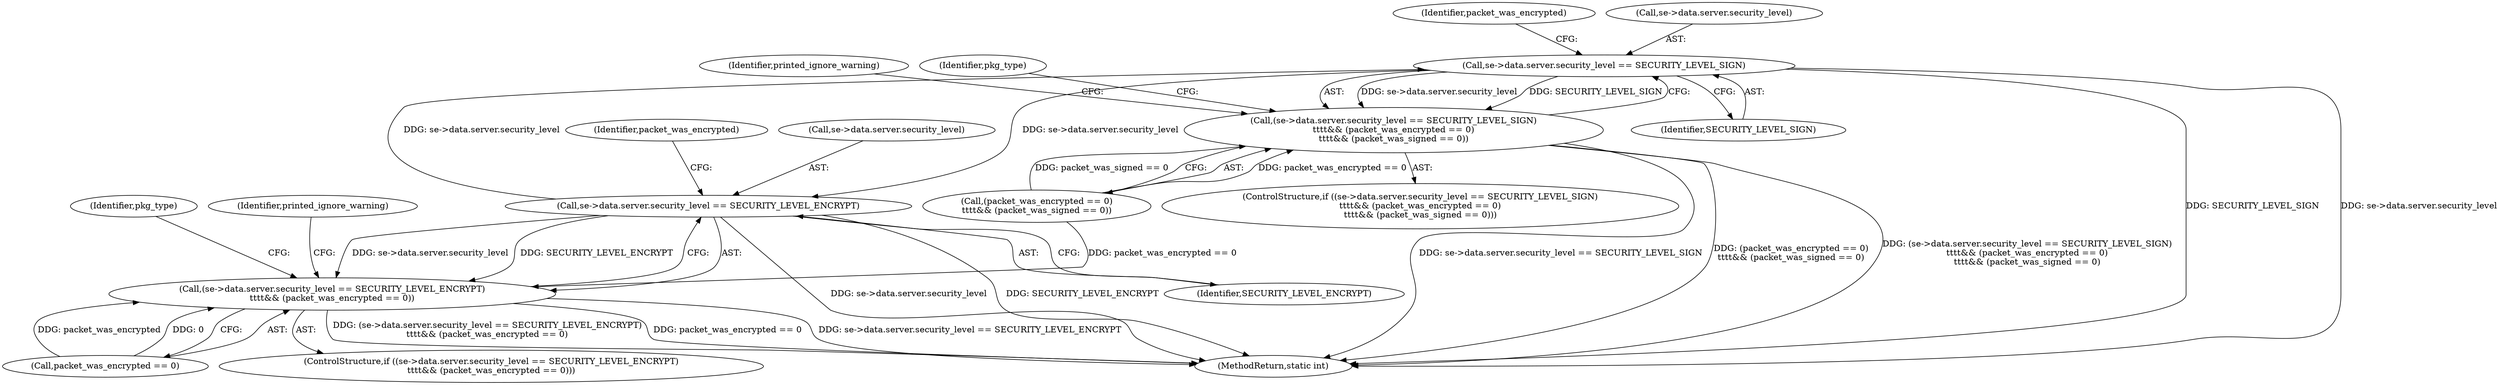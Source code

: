 digraph "0_collectd_b589096f907052b3a4da2b9ccc9b0e2e888dfc18@pointer" {
"1000300" [label="(Call,se->data.server.security_level == SECURITY_LEVEL_SIGN)"];
"1000237" [label="(Call,se->data.server.security_level == SECURITY_LEVEL_ENCRYPT)"];
"1000300" [label="(Call,se->data.server.security_level == SECURITY_LEVEL_SIGN)"];
"1000236" [label="(Call,(se->data.server.security_level == SECURITY_LEVEL_ENCRYPT)\n\t\t\t\t&& (packet_was_encrypted == 0))"];
"1000299" [label="(Call,(se->data.server.security_level == SECURITY_LEVEL_SIGN)\n\t\t\t\t&& (packet_was_encrypted == 0)\n\t\t\t\t&& (packet_was_signed == 0))"];
"1000247" [label="(Identifier,packet_was_encrypted)"];
"1000276" [label="(Identifier,pkg_type)"];
"1000817" [label="(MethodReturn,static int)"];
"1000235" [label="(ControlStructure,if ((se->data.server.security_level == SECURITY_LEVEL_ENCRYPT)\n\t\t\t\t&& (packet_was_encrypted == 0)))"];
"1000238" [label="(Call,se->data.server.security_level)"];
"1000236" [label="(Call,(se->data.server.security_level == SECURITY_LEVEL_ENCRYPT)\n\t\t\t\t&& (packet_was_encrypted == 0))"];
"1000300" [label="(Call,se->data.server.security_level == SECURITY_LEVEL_SIGN)"];
"1000246" [label="(Call,packet_was_encrypted == 0)"];
"1000237" [label="(Call,se->data.server.security_level == SECURITY_LEVEL_ENCRYPT)"];
"1000245" [label="(Identifier,SECURITY_LEVEL_ENCRYPT)"];
"1000252" [label="(Identifier,printed_ignore_warning)"];
"1000311" [label="(Identifier,packet_was_encrypted)"];
"1000309" [label="(Call,(packet_was_encrypted == 0)\n\t\t\t\t&& (packet_was_signed == 0))"];
"1000298" [label="(ControlStructure,if ((se->data.server.security_level == SECURITY_LEVEL_SIGN)\n\t\t\t\t&& (packet_was_encrypted == 0)\n\t\t\t\t&& (packet_was_signed == 0)))"];
"1000319" [label="(Identifier,printed_ignore_warning)"];
"1000308" [label="(Identifier,SECURITY_LEVEL_SIGN)"];
"1000299" [label="(Call,(se->data.server.security_level == SECURITY_LEVEL_SIGN)\n\t\t\t\t&& (packet_was_encrypted == 0)\n\t\t\t\t&& (packet_was_signed == 0))"];
"1000343" [label="(Identifier,pkg_type)"];
"1000301" [label="(Call,se->data.server.security_level)"];
"1000300" -> "1000299"  [label="AST: "];
"1000300" -> "1000308"  [label="CFG: "];
"1000301" -> "1000300"  [label="AST: "];
"1000308" -> "1000300"  [label="AST: "];
"1000311" -> "1000300"  [label="CFG: "];
"1000299" -> "1000300"  [label="CFG: "];
"1000300" -> "1000817"  [label="DDG: se->data.server.security_level"];
"1000300" -> "1000817"  [label="DDG: SECURITY_LEVEL_SIGN"];
"1000300" -> "1000237"  [label="DDG: se->data.server.security_level"];
"1000300" -> "1000299"  [label="DDG: se->data.server.security_level"];
"1000300" -> "1000299"  [label="DDG: SECURITY_LEVEL_SIGN"];
"1000237" -> "1000300"  [label="DDG: se->data.server.security_level"];
"1000237" -> "1000236"  [label="AST: "];
"1000237" -> "1000245"  [label="CFG: "];
"1000238" -> "1000237"  [label="AST: "];
"1000245" -> "1000237"  [label="AST: "];
"1000247" -> "1000237"  [label="CFG: "];
"1000236" -> "1000237"  [label="CFG: "];
"1000237" -> "1000817"  [label="DDG: se->data.server.security_level"];
"1000237" -> "1000817"  [label="DDG: SECURITY_LEVEL_ENCRYPT"];
"1000237" -> "1000236"  [label="DDG: se->data.server.security_level"];
"1000237" -> "1000236"  [label="DDG: SECURITY_LEVEL_ENCRYPT"];
"1000236" -> "1000235"  [label="AST: "];
"1000236" -> "1000246"  [label="CFG: "];
"1000246" -> "1000236"  [label="AST: "];
"1000252" -> "1000236"  [label="CFG: "];
"1000276" -> "1000236"  [label="CFG: "];
"1000236" -> "1000817"  [label="DDG: se->data.server.security_level == SECURITY_LEVEL_ENCRYPT"];
"1000236" -> "1000817"  [label="DDG: (se->data.server.security_level == SECURITY_LEVEL_ENCRYPT)\n\t\t\t\t&& (packet_was_encrypted == 0)"];
"1000236" -> "1000817"  [label="DDG: packet_was_encrypted == 0"];
"1000309" -> "1000236"  [label="DDG: packet_was_encrypted == 0"];
"1000246" -> "1000236"  [label="DDG: packet_was_encrypted"];
"1000246" -> "1000236"  [label="DDG: 0"];
"1000299" -> "1000298"  [label="AST: "];
"1000299" -> "1000309"  [label="CFG: "];
"1000309" -> "1000299"  [label="AST: "];
"1000319" -> "1000299"  [label="CFG: "];
"1000343" -> "1000299"  [label="CFG: "];
"1000299" -> "1000817"  [label="DDG: (packet_was_encrypted == 0)\n\t\t\t\t&& (packet_was_signed == 0)"];
"1000299" -> "1000817"  [label="DDG: (se->data.server.security_level == SECURITY_LEVEL_SIGN)\n\t\t\t\t&& (packet_was_encrypted == 0)\n\t\t\t\t&& (packet_was_signed == 0)"];
"1000299" -> "1000817"  [label="DDG: se->data.server.security_level == SECURITY_LEVEL_SIGN"];
"1000309" -> "1000299"  [label="DDG: packet_was_encrypted == 0"];
"1000309" -> "1000299"  [label="DDG: packet_was_signed == 0"];
}
